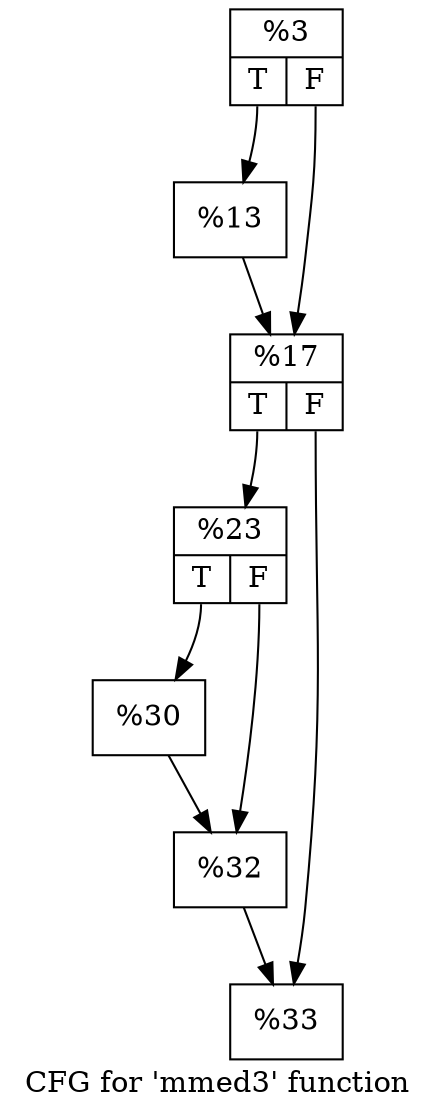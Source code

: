 digraph "CFG for 'mmed3' function" {
	label="CFG for 'mmed3' function";

	Node0x1a2ba50 [shape=record,label="{%3|{<s0>T|<s1>F}}"];
	Node0x1a2ba50:s0 -> Node0x1a2baa0;
	Node0x1a2ba50:s1 -> Node0x1a2c010;
	Node0x1a2baa0 [shape=record,label="{%13}"];
	Node0x1a2baa0 -> Node0x1a2c010;
	Node0x1a2c010 [shape=record,label="{%17|{<s0>T|<s1>F}}"];
	Node0x1a2c010:s0 -> Node0x1a302a0;
	Node0x1a2c010:s1 -> Node0x1a302f0;
	Node0x1a302a0 [shape=record,label="{%23|{<s0>T|<s1>F}}"];
	Node0x1a302a0:s0 -> Node0x1a30610;
	Node0x1a302a0:s1 -> Node0x1a30660;
	Node0x1a30610 [shape=record,label="{%30}"];
	Node0x1a30610 -> Node0x1a30660;
	Node0x1a30660 [shape=record,label="{%32}"];
	Node0x1a30660 -> Node0x1a302f0;
	Node0x1a302f0 [shape=record,label="{%33}"];
}
